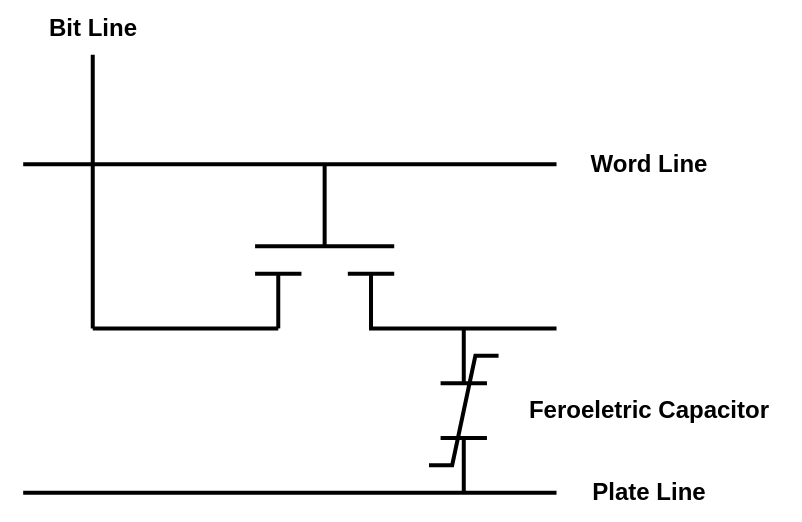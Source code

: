 <mxfile version="26.0.16">
  <diagram name="Page-1" id="aKikbBLT6MRlQPKkQWSC">
    <mxGraphModel dx="909" dy="626" grid="1" gridSize="10" guides="1" tooltips="1" connect="1" arrows="1" fold="1" page="1" pageScale="1" pageWidth="1169" pageHeight="827" math="0" shadow="0">
      <root>
        <mxCell id="0" />
        <mxCell id="1" parent="0" />
        <mxCell id="g9lSJ-NPG0jrCAgYnjr5-24" value="" style="group" vertex="1" connectable="0" parent="1">
          <mxGeometry x="280" y="200" width="400" height="260" as="geometry" />
        </mxCell>
        <mxCell id="g9lSJ-NPG0jrCAgYnjr5-1" value="" style="endArrow=none;html=1;rounded=0;strokeWidth=2;" edge="1" parent="g9lSJ-NPG0jrCAgYnjr5-24">
          <mxGeometry width="50" height="50" relative="1" as="geometry">
            <mxPoint x="46.377" y="164.211" as="sourcePoint" />
            <mxPoint x="46.377" y="27.368" as="targetPoint" />
          </mxGeometry>
        </mxCell>
        <mxCell id="g9lSJ-NPG0jrCAgYnjr5-2" value="" style="endArrow=none;html=1;rounded=0;strokeWidth=2;" edge="1" parent="g9lSJ-NPG0jrCAgYnjr5-24">
          <mxGeometry width="50" height="50" relative="1" as="geometry">
            <mxPoint x="46.377" y="164.211" as="sourcePoint" />
            <mxPoint x="139.13" y="164.211" as="targetPoint" />
          </mxGeometry>
        </mxCell>
        <mxCell id="g9lSJ-NPG0jrCAgYnjr5-7" value="" style="endArrow=none;html=1;rounded=0;strokeWidth=2;" edge="1" parent="g9lSJ-NPG0jrCAgYnjr5-24">
          <mxGeometry width="50" height="50" relative="1" as="geometry">
            <mxPoint x="139.13" y="164.211" as="sourcePoint" />
            <mxPoint x="139.13" y="136.842" as="targetPoint" />
          </mxGeometry>
        </mxCell>
        <mxCell id="g9lSJ-NPG0jrCAgYnjr5-8" value="" style="endArrow=none;html=1;rounded=0;strokeWidth=2;" edge="1" parent="g9lSJ-NPG0jrCAgYnjr5-24">
          <mxGeometry width="50" height="50" relative="1" as="geometry">
            <mxPoint x="127.536" y="136.842" as="sourcePoint" />
            <mxPoint x="150.725" y="136.842" as="targetPoint" />
          </mxGeometry>
        </mxCell>
        <mxCell id="g9lSJ-NPG0jrCAgYnjr5-9" value="" style="endArrow=none;html=1;rounded=0;strokeWidth=2;" edge="1" parent="g9lSJ-NPG0jrCAgYnjr5-24">
          <mxGeometry width="50" height="50" relative="1" as="geometry">
            <mxPoint x="173.913" y="136.842" as="sourcePoint" />
            <mxPoint x="197.101" y="136.842" as="targetPoint" />
          </mxGeometry>
        </mxCell>
        <mxCell id="g9lSJ-NPG0jrCAgYnjr5-10" value="" style="endArrow=none;html=1;rounded=0;strokeWidth=2;" edge="1" parent="g9lSJ-NPG0jrCAgYnjr5-24">
          <mxGeometry width="50" height="50" relative="1" as="geometry">
            <mxPoint x="278.261" y="164.211" as="sourcePoint" />
            <mxPoint x="185.507" y="136.842" as="targetPoint" />
            <Array as="points">
              <mxPoint x="185.507" y="164.211" />
            </Array>
          </mxGeometry>
        </mxCell>
        <mxCell id="g9lSJ-NPG0jrCAgYnjr5-11" value="" style="endArrow=none;html=1;rounded=0;strokeWidth=2;" edge="1" parent="g9lSJ-NPG0jrCAgYnjr5-24">
          <mxGeometry width="50" height="50" relative="1" as="geometry">
            <mxPoint x="127.536" y="123.158" as="sourcePoint" />
            <mxPoint x="197.101" y="123.158" as="targetPoint" />
          </mxGeometry>
        </mxCell>
        <mxCell id="g9lSJ-NPG0jrCAgYnjr5-12" value="" style="endArrow=none;html=1;rounded=0;strokeWidth=2;" edge="1" parent="g9lSJ-NPG0jrCAgYnjr5-24">
          <mxGeometry width="50" height="50" relative="1" as="geometry">
            <mxPoint x="162.319" y="123.158" as="sourcePoint" />
            <mxPoint x="162.319" y="82.105" as="targetPoint" />
          </mxGeometry>
        </mxCell>
        <mxCell id="g9lSJ-NPG0jrCAgYnjr5-13" value="" style="endArrow=none;html=1;rounded=0;strokeWidth=2;" edge="1" parent="g9lSJ-NPG0jrCAgYnjr5-24">
          <mxGeometry width="50" height="50" relative="1" as="geometry">
            <mxPoint x="11.594" y="82.105" as="sourcePoint" />
            <mxPoint x="278.261" y="82.105" as="targetPoint" />
          </mxGeometry>
        </mxCell>
        <mxCell id="g9lSJ-NPG0jrCAgYnjr5-14" value="" style="endArrow=none;html=1;rounded=0;strokeWidth=2;" edge="1" parent="g9lSJ-NPG0jrCAgYnjr5-24">
          <mxGeometry width="50" height="50" relative="1" as="geometry">
            <mxPoint x="231.884" y="191.579" as="sourcePoint" />
            <mxPoint x="231.884" y="164.211" as="targetPoint" />
          </mxGeometry>
        </mxCell>
        <mxCell id="g9lSJ-NPG0jrCAgYnjr5-15" value="" style="endArrow=none;html=1;rounded=0;strokeWidth=2;" edge="1" parent="g9lSJ-NPG0jrCAgYnjr5-24">
          <mxGeometry width="50" height="50" relative="1" as="geometry">
            <mxPoint x="11.594" y="246.316" as="sourcePoint" />
            <mxPoint x="278.261" y="246.316" as="targetPoint" />
          </mxGeometry>
        </mxCell>
        <mxCell id="g9lSJ-NPG0jrCAgYnjr5-16" value="" style="endArrow=none;html=1;rounded=0;strokeWidth=2;" edge="1" parent="g9lSJ-NPG0jrCAgYnjr5-24">
          <mxGeometry width="50" height="50" relative="1" as="geometry">
            <mxPoint x="220.29" y="191.579" as="sourcePoint" />
            <mxPoint x="243.478" y="191.579" as="targetPoint" />
          </mxGeometry>
        </mxCell>
        <mxCell id="g9lSJ-NPG0jrCAgYnjr5-17" value="" style="endArrow=none;html=1;rounded=0;strokeWidth=2;" edge="1" parent="g9lSJ-NPG0jrCAgYnjr5-24">
          <mxGeometry width="50" height="50" relative="1" as="geometry">
            <mxPoint x="220.29" y="218.947" as="sourcePoint" />
            <mxPoint x="243.478" y="218.947" as="targetPoint" />
          </mxGeometry>
        </mxCell>
        <mxCell id="g9lSJ-NPG0jrCAgYnjr5-18" value="" style="endArrow=none;html=1;rounded=0;strokeWidth=2;" edge="1" parent="g9lSJ-NPG0jrCAgYnjr5-24">
          <mxGeometry width="50" height="50" relative="1" as="geometry">
            <mxPoint x="231.884" y="246.316" as="sourcePoint" />
            <mxPoint x="231.884" y="218.947" as="targetPoint" />
          </mxGeometry>
        </mxCell>
        <mxCell id="g9lSJ-NPG0jrCAgYnjr5-19" value="" style="endArrow=none;html=1;rounded=0;strokeWidth=2;" edge="1" parent="g9lSJ-NPG0jrCAgYnjr5-24">
          <mxGeometry width="50" height="50" relative="1" as="geometry">
            <mxPoint x="214.493" y="232.632" as="sourcePoint" />
            <mxPoint x="249.275" y="177.895" as="targetPoint" />
            <Array as="points">
              <mxPoint x="226.087" y="232.632" />
              <mxPoint x="237.681" y="177.895" />
            </Array>
          </mxGeometry>
        </mxCell>
        <mxCell id="g9lSJ-NPG0jrCAgYnjr5-20" value="&lt;font&gt;&lt;b style=&quot;&quot;&gt;Plate Line&lt;/b&gt;&lt;/font&gt;" style="text;html=1;align=center;verticalAlign=middle;whiteSpace=wrap;rounded=0;" vertex="1" parent="g9lSJ-NPG0jrCAgYnjr5-24">
          <mxGeometry x="278.261" y="232.632" width="92.754" height="27.368" as="geometry" />
        </mxCell>
        <mxCell id="g9lSJ-NPG0jrCAgYnjr5-21" value="&lt;font&gt;&lt;b style=&quot;&quot;&gt;Word Line&lt;/b&gt;&lt;/font&gt;" style="text;html=1;align=center;verticalAlign=middle;whiteSpace=wrap;rounded=0;" vertex="1" parent="g9lSJ-NPG0jrCAgYnjr5-24">
          <mxGeometry x="278.261" y="68.421" width="92.754" height="27.368" as="geometry" />
        </mxCell>
        <mxCell id="g9lSJ-NPG0jrCAgYnjr5-22" value="&lt;font&gt;&lt;b style=&quot;&quot;&gt;Bit Line&lt;/b&gt;&lt;/font&gt;" style="text;html=1;align=center;verticalAlign=middle;whiteSpace=wrap;rounded=0;" vertex="1" parent="g9lSJ-NPG0jrCAgYnjr5-24">
          <mxGeometry width="92.754" height="27.368" as="geometry" />
        </mxCell>
        <mxCell id="g9lSJ-NPG0jrCAgYnjr5-23" value="&lt;font&gt;&lt;b style=&quot;&quot;&gt;Feroeletric Capacitor&lt;/b&gt;&lt;/font&gt;" style="text;html=1;align=center;verticalAlign=middle;whiteSpace=wrap;rounded=0;" vertex="1" parent="g9lSJ-NPG0jrCAgYnjr5-24">
          <mxGeometry x="249.275" y="191.579" width="150.725" height="27.368" as="geometry" />
        </mxCell>
      </root>
    </mxGraphModel>
  </diagram>
</mxfile>
